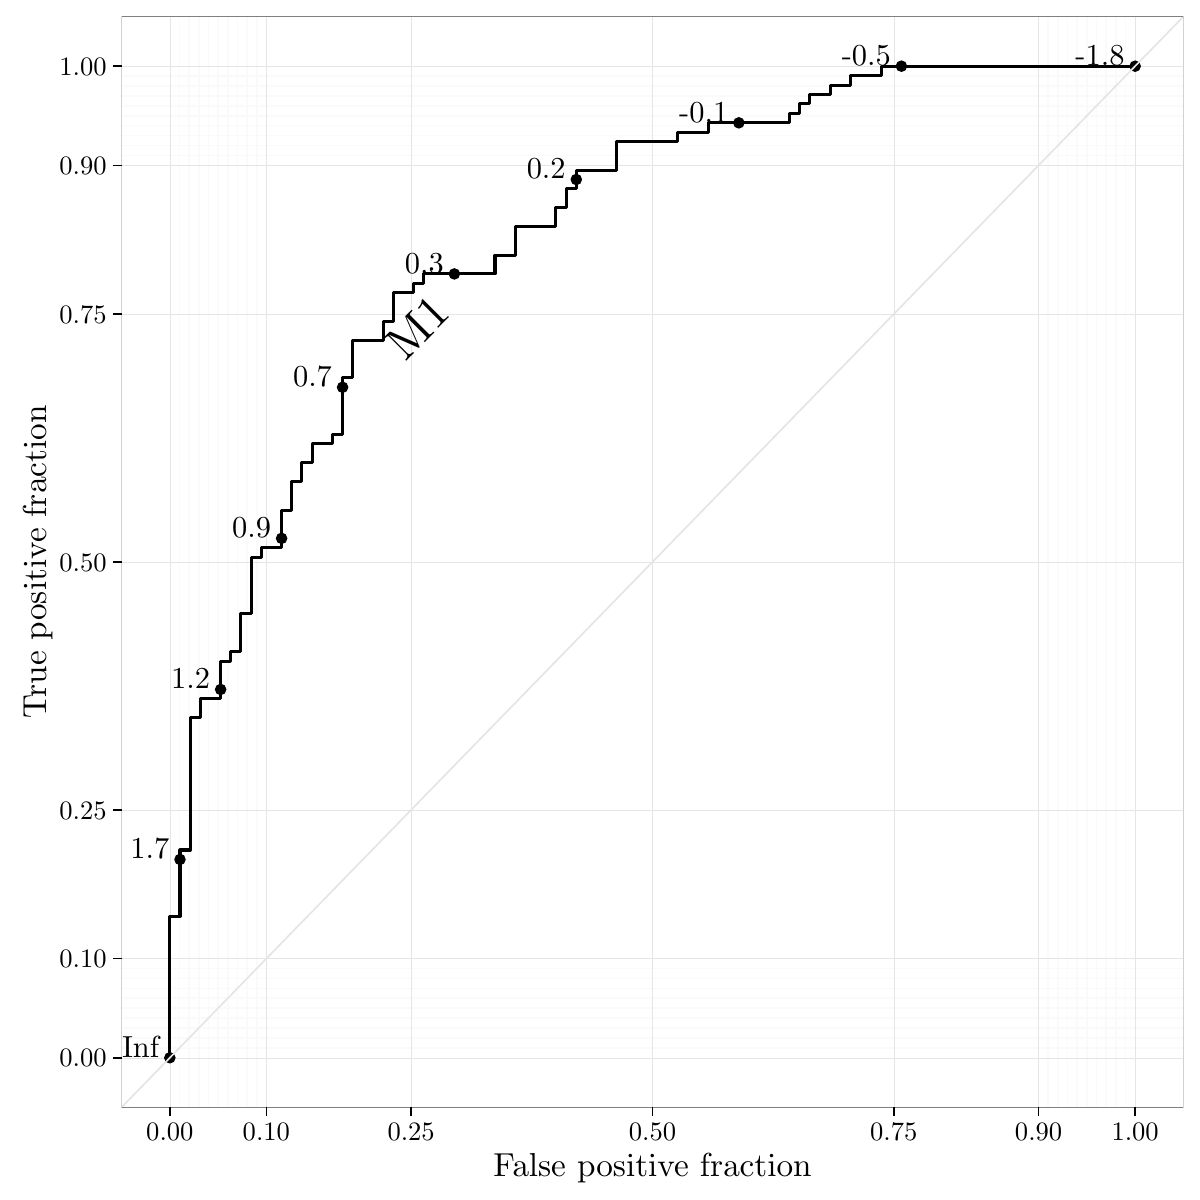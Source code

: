 % Created by tikzDevice version 0.8.1 on 2015-10-14 16:42:25
% !TEX encoding = UTF-8 Unicode
\documentclass[10pt]{article}

\nonstopmode

\usepackage{tikz}

\usepackage[active,tightpage,psfixbb]{preview}

\PreviewEnvironment{pgfpicture}

\setlength\PreviewBorder{0pt}
\begin{document}

\begin{tikzpicture}[x=1pt,y=1pt]
\definecolor{fillColor}{RGB}{255,255,255}
\path[use as bounding box,fill=fillColor,fill opacity=0.00] (0,0) rectangle (433.62,433.62);
\begin{scope}
\path[clip] (  0.00,  0.00) rectangle (433.62,433.62);
\definecolor{drawColor}{RGB}{255,255,255}
\definecolor{fillColor}{RGB}{255,255,255}

\path[draw=drawColor,line width= 0.6pt,line join=round,line cap=round,fill=fillColor] (  0.00,  0.00) rectangle (433.62,433.62);
\end{scope}
\begin{scope}
\path[clip] ( 43.93, 33.48) rectangle (427.62,427.62);
\definecolor{fillColor}{RGB}{255,255,255}

\path[fill=fillColor] ( 43.93, 33.48) rectangle (427.62,427.62);
\definecolor{drawColor}{gray}{0.98}

\path[draw=drawColor,line width= 0.6pt,line join=round] ( 43.93, 54.98) --
	(427.62, 54.98);

\path[draw=drawColor,line width= 0.6pt,line join=round] ( 43.93, 58.56) --
	(427.62, 58.56);

\path[draw=drawColor,line width= 0.6pt,line join=round] ( 43.93, 62.14) --
	(427.62, 62.14);

\path[draw=drawColor,line width= 0.6pt,line join=round] ( 43.93, 65.72) --
	(427.62, 65.72);

\path[draw=drawColor,line width= 0.6pt,line join=round] ( 43.93, 69.31) --
	(427.62, 69.31);

\path[draw=drawColor,line width= 0.6pt,line join=round] ( 43.93, 72.89) --
	(427.62, 72.89);

\path[draw=drawColor,line width= 0.6pt,line join=round] ( 43.93, 76.47) --
	(427.62, 76.47);

\path[draw=drawColor,line width= 0.6pt,line join=round] ( 43.93, 80.06) --
	(427.62, 80.06);

\path[draw=drawColor,line width= 0.6pt,line join=round] ( 43.93, 83.64) --
	(427.62, 83.64);

\path[draw=drawColor,line width= 0.6pt,line join=round] ( 43.93,377.46) --
	(427.62,377.46);

\path[draw=drawColor,line width= 0.6pt,line join=round] ( 43.93,381.04) --
	(427.62,381.04);

\path[draw=drawColor,line width= 0.6pt,line join=round] ( 43.93,384.62) --
	(427.62,384.62);

\path[draw=drawColor,line width= 0.6pt,line join=round] ( 43.93,388.21) --
	(427.62,388.21);

\path[draw=drawColor,line width= 0.6pt,line join=round] ( 43.93,391.79) --
	(427.62,391.79);

\path[draw=drawColor,line width= 0.6pt,line join=round] ( 43.93,395.37) --
	(427.62,395.37);

\path[draw=drawColor,line width= 0.6pt,line join=round] ( 43.93,398.96) --
	(427.62,398.96);

\path[draw=drawColor,line width= 0.6pt,line join=round] ( 43.93,402.54) --
	(427.62,402.54);

\path[draw=drawColor,line width= 0.6pt,line join=round] ( 43.93,406.12) --
	(427.62,406.12);

\path[draw=drawColor,line width= 0.6pt,line join=round] ( 64.86, 33.48) --
	( 64.86,427.62);

\path[draw=drawColor,line width= 0.6pt,line join=round] ( 68.34, 33.48) --
	( 68.34,427.62);

\path[draw=drawColor,line width= 0.6pt,line join=round] ( 71.83, 33.48) --
	( 71.83,427.62);

\path[draw=drawColor,line width= 0.6pt,line join=round] ( 75.32, 33.48) --
	( 75.32,427.62);

\path[draw=drawColor,line width= 0.6pt,line join=round] ( 78.81, 33.48) --
	( 78.81,427.62);

\path[draw=drawColor,line width= 0.6pt,line join=round] ( 82.30, 33.48) --
	( 82.30,427.62);

\path[draw=drawColor,line width= 0.6pt,line join=round] ( 85.78, 33.48) --
	( 85.78,427.62);

\path[draw=drawColor,line width= 0.6pt,line join=round] ( 89.27, 33.48) --
	( 89.27,427.62);

\path[draw=drawColor,line width= 0.6pt,line join=round] ( 92.76, 33.48) --
	( 92.76,427.62);

\path[draw=drawColor,line width= 0.6pt,line join=round] (378.79, 33.48) --
	(378.79,427.62);

\path[draw=drawColor,line width= 0.6pt,line join=round] (382.27, 33.48) --
	(382.27,427.62);

\path[draw=drawColor,line width= 0.6pt,line join=round] (385.76, 33.48) --
	(385.76,427.62);

\path[draw=drawColor,line width= 0.6pt,line join=round] (389.25, 33.48) --
	(389.25,427.62);

\path[draw=drawColor,line width= 0.6pt,line join=round] (392.74, 33.48) --
	(392.74,427.62);

\path[draw=drawColor,line width= 0.6pt,line join=round] (396.23, 33.48) --
	(396.23,427.62);

\path[draw=drawColor,line width= 0.6pt,line join=round] (399.72, 33.48) --
	(399.72,427.62);

\path[draw=drawColor,line width= 0.6pt,line join=round] (403.20, 33.48) --
	(403.20,427.62);

\path[draw=drawColor,line width= 0.6pt,line join=round] (406.69, 33.48) --
	(406.69,427.62);
\definecolor{drawColor}{gray}{0.90}

\path[draw=drawColor,line width= 0.2pt,line join=round] ( 43.93, 51.39) --
	(427.62, 51.39);

\path[draw=drawColor,line width= 0.2pt,line join=round] ( 43.93, 87.22) --
	(427.62, 87.22);

\path[draw=drawColor,line width= 0.2pt,line join=round] ( 43.93,140.97) --
	(427.62,140.97);

\path[draw=drawColor,line width= 0.2pt,line join=round] ( 43.93,230.55) --
	(427.62,230.55);

\path[draw=drawColor,line width= 0.2pt,line join=round] ( 43.93,320.13) --
	(427.62,320.13);

\path[draw=drawColor,line width= 0.2pt,line join=round] ( 43.93,373.87) --
	(427.62,373.87);

\path[draw=drawColor,line width= 0.2pt,line join=round] ( 43.93,409.70) --
	(427.62,409.70);

\path[draw=drawColor,line width= 0.2pt,line join=round] ( 61.37, 33.48) --
	( 61.37,427.62);

\path[draw=drawColor,line width= 0.2pt,line join=round] ( 96.25, 33.48) --
	( 96.25,427.62);

\path[draw=drawColor,line width= 0.2pt,line join=round] (148.57, 33.48) --
	(148.57,427.62);

\path[draw=drawColor,line width= 0.2pt,line join=round] (235.77, 33.48) --
	(235.77,427.62);

\path[draw=drawColor,line width= 0.2pt,line join=round] (322.98, 33.48) --
	(322.98,427.62);

\path[draw=drawColor,line width= 0.2pt,line join=round] (375.30, 33.48) --
	(375.30,427.62);

\path[draw=drawColor,line width= 0.2pt,line join=round] (410.18, 33.48) --
	(410.18,427.62);
\definecolor{drawColor}{RGB}{0,0,0}
\definecolor{fillColor}{RGB}{0,0,0}

\path[draw=drawColor,line width= 0.4pt,line join=round,line cap=round,fill=fillColor] ( 61.37, 51.39) circle (  1.88);

\path[draw=drawColor,line width= 0.4pt,line join=round,line cap=round,fill=fillColor] ( 65.04,123.05) circle (  1.88);

\path[draw=drawColor,line width= 0.4pt,line join=round,line cap=round,fill=fillColor] ( 79.73,184.48) circle (  1.88);

\path[draw=drawColor,line width= 0.4pt,line join=round,line cap=round,fill=fillColor] (101.76,239.08) circle (  1.88);

\path[draw=drawColor,line width= 0.4pt,line join=round,line cap=round,fill=fillColor] (123.79,293.68) circle (  1.88);

\path[draw=drawColor,line width= 0.4pt,line join=round,line cap=round,fill=fillColor] (164.18,334.63) circle (  1.88);

\path[draw=drawColor,line width= 0.4pt,line join=round,line cap=round,fill=fillColor] (208.24,368.75) circle (  1.88);

\path[draw=drawColor,line width= 0.4pt,line join=round,line cap=round,fill=fillColor] (266.98,389.23) circle (  1.88);

\path[draw=drawColor,line width= 0.4pt,line join=round,line cap=round,fill=fillColor] (325.73,409.70) circle (  1.88);

\path[draw=drawColor,line width= 0.4pt,line join=round,line cap=round,fill=fillColor] (410.18,409.70) circle (  1.88);

\path[draw=drawColor,line width= 1.1pt,line join=round] ( 61.37, 51.39) --
	( 61.37, 54.80) --
	( 61.37, 58.22) --
	( 61.37, 61.63) --
	( 61.37, 65.04) --
	( 61.37, 68.45) --
	( 61.37, 71.87) --
	( 61.37, 75.28) --
	( 61.37, 78.69) --
	( 61.37, 82.10) --
	( 61.37, 85.52) --
	( 61.37, 88.93) --
	( 61.37, 92.34) --
	( 61.37, 95.75) --
	( 61.37, 99.17) --
	( 61.37,102.58) --
	( 65.04,102.58) --
	( 65.04,105.99) --
	( 65.04,109.40) --
	( 65.04,112.82) --
	( 65.04,116.23) --
	( 65.04,119.64) --
	( 65.04,123.05) --
	( 65.04,126.47) --
	( 68.71,126.47) --
	( 68.71,129.88) --
	( 68.71,133.29) --
	( 68.71,136.70) --
	( 68.71,140.12) --
	( 68.71,143.53) --
	( 68.71,146.94) --
	( 68.71,150.35) --
	( 68.71,153.77) --
	( 68.71,157.18) --
	( 68.71,160.59) --
	( 68.71,164.00) --
	( 68.71,167.42) --
	( 68.71,170.83) --
	( 68.71,174.24) --
	( 72.38,174.24) --
	( 72.38,177.65) --
	( 72.38,181.07) --
	( 76.05,181.07) --
	( 79.73,181.07) --
	( 79.73,184.48) --
	( 79.73,187.89) --
	( 79.73,191.30) --
	( 79.73,194.72) --
	( 83.40,194.72) --
	( 83.40,198.13) --
	( 87.07,198.13) --
	( 87.07,201.54) --
	( 87.07,204.95) --
	( 87.07,208.37) --
	( 87.07,211.78) --
	( 90.74,211.78) --
	( 90.74,215.19) --
	( 90.74,218.60) --
	( 90.74,222.02) --
	( 90.74,225.43) --
	( 90.74,228.84) --
	( 90.74,232.25) --
	( 94.41,232.25) --
	( 94.41,235.67) --
	( 98.08,235.67) --
	(101.76,235.67) --
	(101.76,239.08) --
	(101.76,242.49) --
	(101.76,245.90) --
	(101.76,249.32) --
	(105.43,249.32) --
	(105.43,252.73) --
	(105.43,256.14) --
	(105.43,259.55) --
	(109.10,259.55) --
	(109.10,262.97) --
	(109.10,266.38) --
	(112.77,266.38) --
	(112.77,269.79) --
	(112.77,273.20) --
	(116.44,273.20) --
	(120.12,273.20) --
	(120.12,276.62) --
	(123.79,276.62) --
	(123.79,280.03) --
	(123.79,283.44) --
	(123.79,286.85) --
	(123.79,290.27) --
	(123.79,293.68) --
	(123.79,297.09) --
	(127.46,297.09) --
	(127.46,300.50) --
	(127.46,303.92) --
	(127.46,307.33) --
	(127.46,310.74) --
	(131.13,310.74) --
	(134.80,310.74) --
	(138.47,310.74) --
	(138.47,314.15) --
	(138.47,317.57) --
	(142.15,317.57) --
	(142.15,320.98) --
	(142.15,324.39) --
	(142.15,327.80) --
	(145.82,327.80) --
	(149.49,327.80) --
	(149.49,331.22) --
	(153.16,331.22) --
	(153.16,334.63) --
	(156.83,334.63) --
	(160.50,334.63) --
	(164.18,334.63) --
	(167.85,334.63) --
	(171.52,334.63) --
	(175.19,334.63) --
	(178.86,334.63) --
	(178.86,338.04) --
	(178.86,341.45) --
	(182.53,341.45) --
	(186.21,341.45) --
	(186.21,344.87) --
	(186.21,348.28) --
	(186.21,351.69) --
	(189.88,351.69) --
	(193.55,351.69) --
	(197.22,351.69) --
	(200.89,351.69) --
	(200.89,355.10) --
	(200.89,358.52) --
	(204.56,358.52) --
	(204.56,361.93) --
	(204.56,365.34) --
	(208.24,365.34) --
	(208.24,368.75) --
	(208.24,372.17) --
	(211.91,372.17) --
	(215.58,372.17) --
	(219.25,372.17) --
	(222.92,372.17) --
	(222.92,375.58) --
	(222.92,378.99) --
	(222.92,382.40) --
	(226.59,382.40) --
	(230.27,382.40) --
	(233.94,382.40) --
	(237.61,382.40) --
	(241.28,382.40) --
	(244.95,382.40) --
	(244.95,385.82) --
	(248.62,385.82) --
	(252.30,385.82) --
	(255.97,385.82) --
	(255.97,389.23) --
	(259.64,389.23) --
	(263.31,389.23) --
	(266.98,389.23) --
	(270.65,389.23) --
	(274.33,389.23) --
	(278.00,389.23) --
	(281.67,389.23) --
	(285.34,389.23) --
	(285.34,392.64) --
	(289.01,392.64) --
	(289.01,396.05) --
	(292.68,396.05) --
	(292.68,399.47) --
	(296.36,399.47) --
	(300.03,399.47) --
	(300.03,402.88) --
	(303.70,402.88) --
	(307.37,402.88) --
	(307.37,406.29) --
	(311.04,406.29) --
	(314.72,406.29) --
	(318.39,406.29) --
	(318.39,409.70) --
	(322.06,409.70) --
	(325.73,409.70) --
	(329.40,409.70) --
	(333.07,409.70) --
	(336.75,409.70) --
	(340.42,409.70) --
	(344.09,409.70) --
	(347.76,409.70) --
	(351.43,409.70) --
	(355.10,409.70) --
	(358.78,409.70) --
	(362.45,409.70) --
	(366.12,409.70) --
	(369.79,409.70) --
	(373.46,409.70) --
	(377.13,409.70) --
	(380.81,409.70) --
	(384.48,409.70) --
	(388.15,409.70) --
	(391.82,409.70) --
	(395.49,409.70) --
	(399.16,409.70) --
	(402.84,409.70) --
	(406.51,409.70) --
	(410.18,409.70);

\node[text=drawColor,anchor=base east,inner sep=0pt, outer sep=0pt, scale=  1.10] at ( 57.53, 51.67) {Inf};

\node[text=drawColor,anchor=base east,inner sep=0pt, outer sep=0pt, scale=  1.10] at ( 61.20,123.33) {1.7};

\node[text=drawColor,anchor=base east,inner sep=0pt, outer sep=0pt, scale=  1.10] at ( 75.89,184.76) {1.2};

\node[text=drawColor,anchor=base east,inner sep=0pt, outer sep=0pt, scale=  1.10] at ( 97.92,239.36) {0.9};

\node[text=drawColor,anchor=base east,inner sep=0pt, outer sep=0pt, scale=  1.10] at (119.95,293.96) {0.7};

\node[text=drawColor,anchor=base east,inner sep=0pt, outer sep=0pt, scale=  1.10] at (160.34,334.91) {0.3};

\node[text=drawColor,anchor=base east,inner sep=0pt, outer sep=0pt, scale=  1.10] at (204.40,369.03) {0.2};

\node[text=drawColor,anchor=base east,inner sep=0pt, outer sep=0pt, scale=  1.10] at (263.15,389.51) {-0.1};

\node[text=drawColor,anchor=base east,inner sep=0pt, outer sep=0pt, scale=  1.10] at (321.89,409.98) {-0.5};

\node[text=drawColor,anchor=base east,inner sep=0pt, outer sep=0pt, scale=  1.10] at (406.34,409.98) {-1.8};

\node[text=drawColor,rotate= 45.00,anchor=base,inner sep=0pt, outer sep=0pt, scale=  1.71] at (155.02,311.28) {M1};
\definecolor{drawColor}{gray}{0.90}

\path[draw=drawColor,line width= 0.6pt,line join=round] ( 43.93, 33.48) -- (427.62,427.62);
\definecolor{drawColor}{gray}{0.50}

\path[draw=drawColor,line width= 0.6pt,line join=round,line cap=round] ( 43.93, 33.48) rectangle (427.62,427.62);
\end{scope}
\begin{scope}
\path[clip] (  0.00,  0.00) rectangle (433.62,433.62);
\definecolor{drawColor}{RGB}{0,0,0}

\node[text=drawColor,anchor=base east,inner sep=0pt, outer sep=0pt, scale=  0.96] at ( 38.53, 48.09) {0.00};

\node[text=drawColor,anchor=base east,inner sep=0pt, outer sep=0pt, scale=  0.96] at ( 38.53, 83.92) {0.10};

\node[text=drawColor,anchor=base east,inner sep=0pt, outer sep=0pt, scale=  0.96] at ( 38.53,137.66) {0.25};

\node[text=drawColor,anchor=base east,inner sep=0pt, outer sep=0pt, scale=  0.96] at ( 38.53,227.24) {0.50};

\node[text=drawColor,anchor=base east,inner sep=0pt, outer sep=0pt, scale=  0.96] at ( 38.53,316.82) {0.75};

\node[text=drawColor,anchor=base east,inner sep=0pt, outer sep=0pt, scale=  0.96] at ( 38.53,370.57) {0.90};

\node[text=drawColor,anchor=base east,inner sep=0pt, outer sep=0pt, scale=  0.96] at ( 38.53,406.40) {1.00};
\end{scope}
\begin{scope}
\path[clip] (  0.00,  0.00) rectangle (433.62,433.62);
\definecolor{drawColor}{RGB}{0,0,0}

\path[draw=drawColor,line width= 0.6pt,line join=round] ( 40.93, 51.39) --
	( 43.93, 51.39);

\path[draw=drawColor,line width= 0.6pt,line join=round] ( 40.93, 87.22) --
	( 43.93, 87.22);

\path[draw=drawColor,line width= 0.6pt,line join=round] ( 40.93,140.97) --
	( 43.93,140.97);

\path[draw=drawColor,line width= 0.6pt,line join=round] ( 40.93,230.55) --
	( 43.93,230.55);

\path[draw=drawColor,line width= 0.6pt,line join=round] ( 40.93,320.13) --
	( 43.93,320.13);

\path[draw=drawColor,line width= 0.6pt,line join=round] ( 40.93,373.87) --
	( 43.93,373.87);

\path[draw=drawColor,line width= 0.6pt,line join=round] ( 40.93,409.70) --
	( 43.93,409.70);
\end{scope}
\begin{scope}
\path[clip] (  0.00,  0.00) rectangle (433.62,433.62);
\definecolor{drawColor}{RGB}{0,0,0}

\path[draw=drawColor,line width= 0.6pt,line join=round] ( 61.37, 30.48) --
	( 61.37, 33.48);

\path[draw=drawColor,line width= 0.6pt,line join=round] ( 96.25, 30.48) --
	( 96.25, 33.48);

\path[draw=drawColor,line width= 0.6pt,line join=round] (148.57, 30.48) --
	(148.57, 33.48);

\path[draw=drawColor,line width= 0.6pt,line join=round] (235.77, 30.48) --
	(235.77, 33.48);

\path[draw=drawColor,line width= 0.6pt,line join=round] (322.98, 30.48) --
	(322.98, 33.48);

\path[draw=drawColor,line width= 0.6pt,line join=round] (375.30, 30.48) --
	(375.30, 33.48);

\path[draw=drawColor,line width= 0.6pt,line join=round] (410.18, 30.48) --
	(410.18, 33.48);
\end{scope}
\begin{scope}
\path[clip] (  0.00,  0.00) rectangle (433.62,433.62);
\definecolor{drawColor}{RGB}{0,0,0}

\node[text=drawColor,anchor=base,inner sep=0pt, outer sep=0pt, scale=  0.96] at ( 61.37, 21.46) {0.00};

\node[text=drawColor,anchor=base,inner sep=0pt, outer sep=0pt, scale=  0.96] at ( 96.25, 21.46) {0.10};

\node[text=drawColor,anchor=base,inner sep=0pt, outer sep=0pt, scale=  0.96] at (148.57, 21.46) {0.25};

\node[text=drawColor,anchor=base,inner sep=0pt, outer sep=0pt, scale=  0.96] at (235.77, 21.46) {0.50};

\node[text=drawColor,anchor=base,inner sep=0pt, outer sep=0pt, scale=  0.96] at (322.98, 21.46) {0.75};

\node[text=drawColor,anchor=base,inner sep=0pt, outer sep=0pt, scale=  0.96] at (375.30, 21.46) {0.90};

\node[text=drawColor,anchor=base,inner sep=0pt, outer sep=0pt, scale=  0.96] at (410.18, 21.46) {1.00};
\end{scope}
\begin{scope}
\path[clip] (  0.00,  0.00) rectangle (433.62,433.62);
\definecolor{drawColor}{RGB}{0,0,0}

\node[text=drawColor,anchor=base,inner sep=0pt, outer sep=0pt, scale=  1.20] at (235.77,  8.40) {False positive fraction};
\end{scope}
\begin{scope}
\path[clip] (  0.00,  0.00) rectangle (433.62,433.62);
\definecolor{drawColor}{RGB}{0,0,0}

\node[text=drawColor,rotate= 90.00,anchor=base,inner sep=0pt, outer sep=0pt, scale=  1.20] at ( 16.66,230.55) {True positive fraction};
\end{scope}
\end{tikzpicture}

\end{document}
